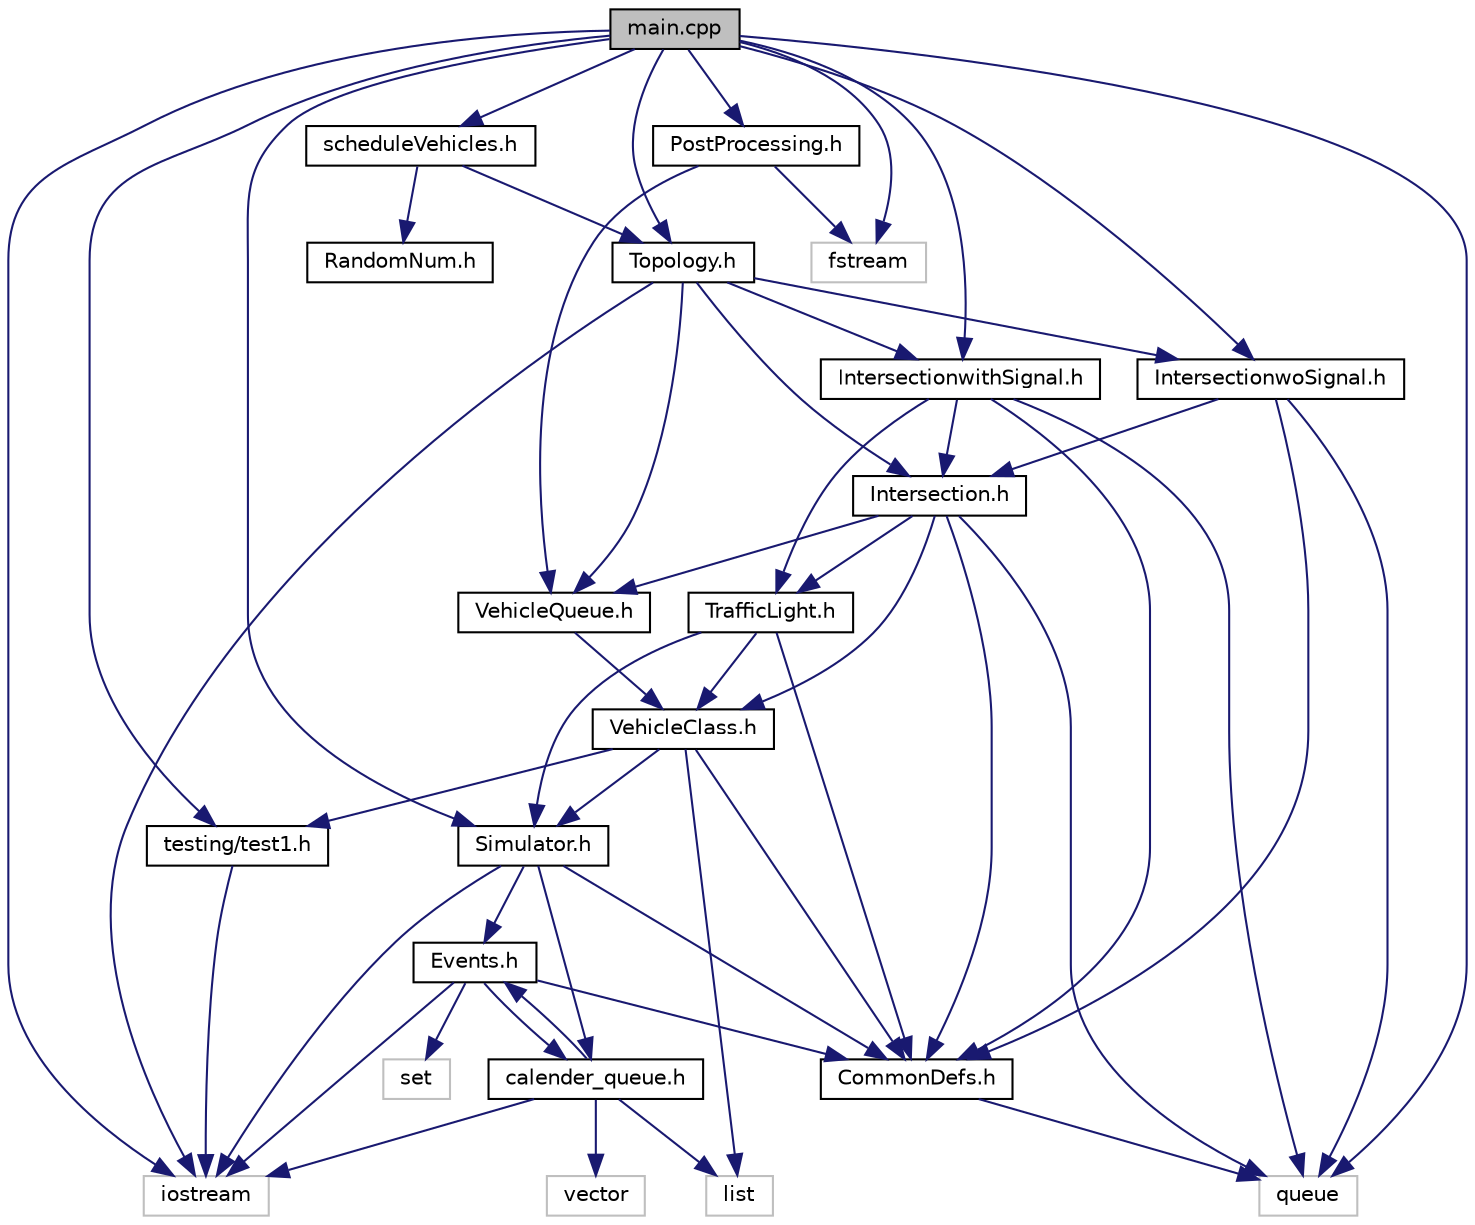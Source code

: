 digraph "main.cpp"
{
  edge [fontname="Helvetica",fontsize="10",labelfontname="Helvetica",labelfontsize="10"];
  node [fontname="Helvetica",fontsize="10",shape=record];
  Node1 [label="main.cpp",height=0.2,width=0.4,color="black", fillcolor="grey75", style="filled" fontcolor="black"];
  Node1 -> Node2 [color="midnightblue",fontsize="10",style="solid"];
  Node2 [label="iostream",height=0.2,width=0.4,color="grey75", fillcolor="white", style="filled"];
  Node1 -> Node3 [color="midnightblue",fontsize="10",style="solid"];
  Node3 [label="fstream",height=0.2,width=0.4,color="grey75", fillcolor="white", style="filled"];
  Node1 -> Node4 [color="midnightblue",fontsize="10",style="solid"];
  Node4 [label="Simulator.h",height=0.2,width=0.4,color="black", fillcolor="white", style="filled",URL="$_simulator_8h.html"];
  Node4 -> Node2 [color="midnightblue",fontsize="10",style="solid"];
  Node4 -> Node5 [color="midnightblue",fontsize="10",style="solid"];
  Node5 [label="CommonDefs.h",height=0.2,width=0.4,color="black", fillcolor="white", style="filled",URL="$_common_defs_8h.html"];
  Node5 -> Node6 [color="midnightblue",fontsize="10",style="solid"];
  Node6 [label="queue",height=0.2,width=0.4,color="grey75", fillcolor="white", style="filled"];
  Node4 -> Node7 [color="midnightblue",fontsize="10",style="solid"];
  Node7 [label="Events.h",height=0.2,width=0.4,color="black", fillcolor="white", style="filled",URL="$_events_8h.html",tooltip="declaration of various types of events"];
  Node7 -> Node5 [color="midnightblue",fontsize="10",style="solid"];
  Node7 -> Node8 [color="midnightblue",fontsize="10",style="solid"];
  Node8 [label="set",height=0.2,width=0.4,color="grey75", fillcolor="white", style="filled"];
  Node7 -> Node2 [color="midnightblue",fontsize="10",style="solid"];
  Node7 -> Node9 [color="midnightblue",fontsize="10",style="solid"];
  Node9 [label="calender_queue.h",height=0.2,width=0.4,color="black", fillcolor="white", style="filled",URL="$calender__queue_8h.html",tooltip="declartion of the class calender queue"];
  Node9 -> Node2 [color="midnightblue",fontsize="10",style="solid"];
  Node9 -> Node10 [color="midnightblue",fontsize="10",style="solid"];
  Node10 [label="list",height=0.2,width=0.4,color="grey75", fillcolor="white", style="filled"];
  Node9 -> Node11 [color="midnightblue",fontsize="10",style="solid"];
  Node11 [label="vector",height=0.2,width=0.4,color="grey75", fillcolor="white", style="filled"];
  Node9 -> Node7 [color="midnightblue",fontsize="10",style="solid"];
  Node4 -> Node9 [color="midnightblue",fontsize="10",style="solid"];
  Node1 -> Node12 [color="midnightblue",fontsize="10",style="solid"];
  Node12 [label="IntersectionwithSignal.h",height=0.2,width=0.4,color="black", fillcolor="white", style="filled",URL="$_intersectionwith_signal_8h.html"];
  Node12 -> Node6 [color="midnightblue",fontsize="10",style="solid"];
  Node12 -> Node5 [color="midnightblue",fontsize="10",style="solid"];
  Node12 -> Node13 [color="midnightblue",fontsize="10",style="solid"];
  Node13 [label="TrafficLight.h",height=0.2,width=0.4,color="black", fillcolor="white", style="filled",URL="$_traffic_light_8h.html",tooltip="description of functionality of traffic light"];
  Node13 -> Node5 [color="midnightblue",fontsize="10",style="solid"];
  Node13 -> Node14 [color="midnightblue",fontsize="10",style="solid"];
  Node14 [label="VehicleClass.h",height=0.2,width=0.4,color="black", fillcolor="white", style="filled",URL="$_vehicle_class_8h.html"];
  Node14 -> Node5 [color="midnightblue",fontsize="10",style="solid"];
  Node14 -> Node15 [color="midnightblue",fontsize="10",style="solid"];
  Node15 [label="testing/test1.h",height=0.2,width=0.4,color="black", fillcolor="white", style="filled",URL="$test1_8h_source.html"];
  Node15 -> Node2 [color="midnightblue",fontsize="10",style="solid"];
  Node14 -> Node10 [color="midnightblue",fontsize="10",style="solid"];
  Node14 -> Node4 [color="midnightblue",fontsize="10",style="solid"];
  Node13 -> Node4 [color="midnightblue",fontsize="10",style="solid"];
  Node12 -> Node16 [color="midnightblue",fontsize="10",style="solid"];
  Node16 [label="Intersection.h",height=0.2,width=0.4,color="black", fillcolor="white", style="filled",URL="$_intersection_8h.html"];
  Node16 -> Node6 [color="midnightblue",fontsize="10",style="solid"];
  Node16 -> Node5 [color="midnightblue",fontsize="10",style="solid"];
  Node16 -> Node13 [color="midnightblue",fontsize="10",style="solid"];
  Node16 -> Node14 [color="midnightblue",fontsize="10",style="solid"];
  Node16 -> Node17 [color="midnightblue",fontsize="10",style="solid"];
  Node17 [label="VehicleQueue.h",height=0.2,width=0.4,color="black", fillcolor="white", style="filled",URL="$_vehicle_queue_8h_source.html"];
  Node17 -> Node14 [color="midnightblue",fontsize="10",style="solid"];
  Node1 -> Node18 [color="midnightblue",fontsize="10",style="solid"];
  Node18 [label="IntersectionwoSignal.h",height=0.2,width=0.4,color="black", fillcolor="white", style="filled",URL="$_intersectionwo_signal_8h.html"];
  Node18 -> Node6 [color="midnightblue",fontsize="10",style="solid"];
  Node18 -> Node5 [color="midnightblue",fontsize="10",style="solid"];
  Node18 -> Node16 [color="midnightblue",fontsize="10",style="solid"];
  Node1 -> Node19 [color="midnightblue",fontsize="10",style="solid"];
  Node19 [label="Topology.h",height=0.2,width=0.4,color="black", fillcolor="white", style="filled",URL="$_topology_8h.html"];
  Node19 -> Node2 [color="midnightblue",fontsize="10",style="solid"];
  Node19 -> Node16 [color="midnightblue",fontsize="10",style="solid"];
  Node19 -> Node12 [color="midnightblue",fontsize="10",style="solid"];
  Node19 -> Node18 [color="midnightblue",fontsize="10",style="solid"];
  Node19 -> Node17 [color="midnightblue",fontsize="10",style="solid"];
  Node1 -> Node20 [color="midnightblue",fontsize="10",style="solid"];
  Node20 [label="scheduleVehicles.h",height=0.2,width=0.4,color="black", fillcolor="white", style="filled",URL="$schedule_vehicles_8h.html"];
  Node20 -> Node19 [color="midnightblue",fontsize="10",style="solid"];
  Node20 -> Node21 [color="midnightblue",fontsize="10",style="solid"];
  Node21 [label="RandomNum.h",height=0.2,width=0.4,color="black", fillcolor="white", style="filled",URL="$_random_num_8h.html"];
  Node1 -> Node22 [color="midnightblue",fontsize="10",style="solid"];
  Node22 [label="PostProcessing.h",height=0.2,width=0.4,color="black", fillcolor="white", style="filled",URL="$_post_processing_8h.html"];
  Node22 -> Node3 [color="midnightblue",fontsize="10",style="solid"];
  Node22 -> Node17 [color="midnightblue",fontsize="10",style="solid"];
  Node1 -> Node15 [color="midnightblue",fontsize="10",style="solid"];
  Node1 -> Node6 [color="midnightblue",fontsize="10",style="solid"];
}
